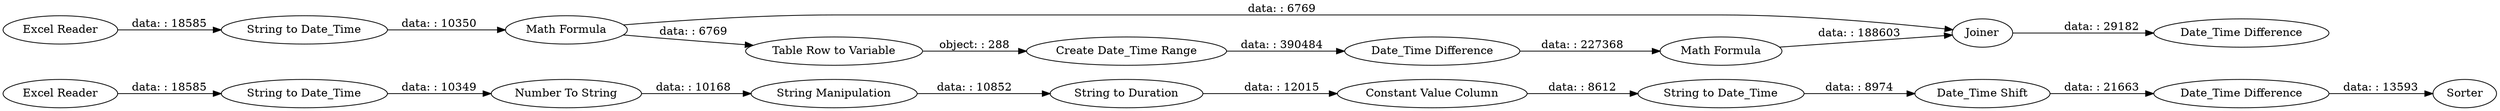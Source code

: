 digraph {
	"-7272536007507385455_13" [label="String to Date_Time"]
	"-7272536007507385455_14" [label="Excel Reader"]
	"-7272536007507385455_34" [label="Date_Time Difference"]
	"-7272536007507385455_28" [label="Date_Time Difference"]
	"-7272536007507385455_30" [label=Joiner]
	"-7272536007507385455_22" [label="Math Formula"]
	"-7272536007507385455_29" [label="Math Formula"]
	"-7272536007507385455_2" [label="String to Duration"]
	"-7272536007507385455_5" [label="Date_Time Shift"]
	"-7272536007507385455_24" [label="Create Date_Time Range"]
	"-7272536007507385455_7" [label="String to Date_Time"]
	"-7272536007507385455_26" [label="String to Date_Time"]
	"-7272536007507385455_6" [label="Constant Value Column"]
	"-7272536007507385455_23" [label="Table Row to Variable"]
	"-7272536007507385455_33" [label=Sorter]
	"-7272536007507385455_31" [label="Date_Time Difference"]
	"-7272536007507385455_1" [label="Excel Reader"]
	"-7272536007507385455_4" [label="String Manipulation"]
	"-7272536007507385455_3" [label="Number To String"]
	"-7272536007507385455_24" -> "-7272536007507385455_28" [label="data: : 390484"]
	"-7272536007507385455_5" -> "-7272536007507385455_34" [label="data: : 21663"]
	"-7272536007507385455_13" -> "-7272536007507385455_3" [label="data: : 10349"]
	"-7272536007507385455_28" -> "-7272536007507385455_29" [label="data: : 227368"]
	"-7272536007507385455_3" -> "-7272536007507385455_4" [label="data: : 10168"]
	"-7272536007507385455_4" -> "-7272536007507385455_2" [label="data: : 10852"]
	"-7272536007507385455_6" -> "-7272536007507385455_7" [label="data: : 8612"]
	"-7272536007507385455_26" -> "-7272536007507385455_22" [label="data: : 10350"]
	"-7272536007507385455_29" -> "-7272536007507385455_30" [label="data: : 188603"]
	"-7272536007507385455_30" -> "-7272536007507385455_31" [label="data: : 29182"]
	"-7272536007507385455_1" -> "-7272536007507385455_13" [label="data: : 18585"]
	"-7272536007507385455_23" -> "-7272536007507385455_24" [label="object: : 288"]
	"-7272536007507385455_34" -> "-7272536007507385455_33" [label="data: : 13593"]
	"-7272536007507385455_22" -> "-7272536007507385455_23" [label="data: : 6769"]
	"-7272536007507385455_2" -> "-7272536007507385455_6" [label="data: : 12015"]
	"-7272536007507385455_7" -> "-7272536007507385455_5" [label="data: : 8974"]
	"-7272536007507385455_14" -> "-7272536007507385455_26" [label="data: : 18585"]
	"-7272536007507385455_22" -> "-7272536007507385455_30" [label="data: : 6769"]
	rankdir=LR
}
